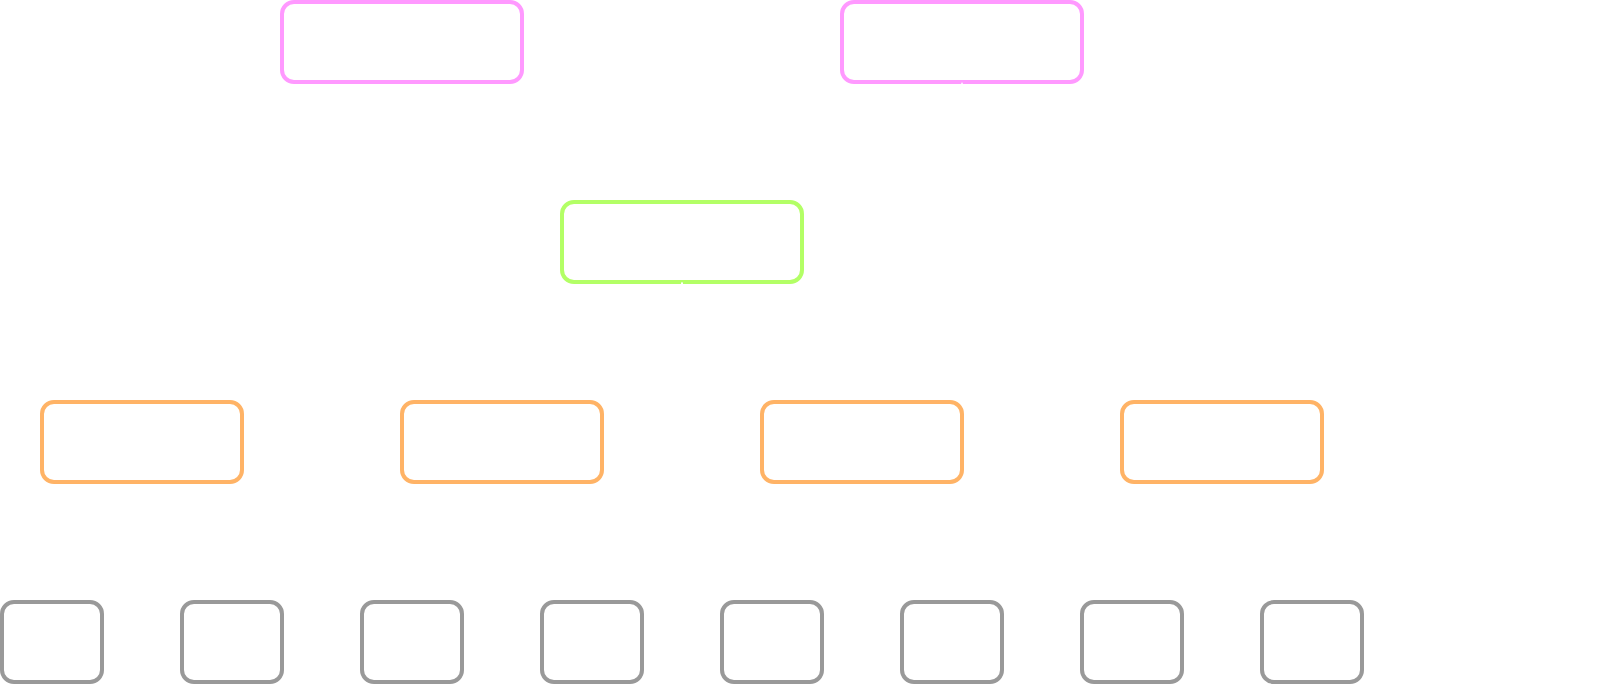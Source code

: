 <mxfile pages="2">
    <diagram id="3HhG7I_mzAMFmd8NVGH1" name="Layerd Architecture">
        <mxGraphModel dx="1323" dy="396" grid="1" gridSize="10" guides="1" tooltips="1" connect="1" arrows="1" fold="1" page="1" pageScale="1" pageWidth="850" pageHeight="1100" math="0" shadow="0">
            <root>
                <mxCell id="0"/>
                <mxCell id="1" parent="0"/>
                <mxCell id="5" style="edgeStyle=none;html=1;entryX=0;entryY=0.5;entryDx=0;entryDy=0;labelBackgroundColor=none;strokeColor=#FFFFFF;exitX=0.5;exitY=1;exitDx=0;exitDy=0;" parent="1" source="2" target="4" edge="1">
                    <mxGeometry relative="1" as="geometry">
                        <Array as="points">
                            <mxPoint x="220" y="220"/>
                        </Array>
                    </mxGeometry>
                </mxCell>
                <mxCell id="2" value="Speech-to-Text" style="rounded=1;whiteSpace=wrap;html=1;strokeColor=#FF99FF;labelBackgroundColor=none;fillColor=none;fontColor=#FFFFFF;fontStyle=0;strokeWidth=2;" parent="1" vertex="1">
                    <mxGeometry x="160" y="100" width="120" height="40" as="geometry"/>
                </mxCell>
                <mxCell id="3" value="Text-to-Speech" style="rounded=1;whiteSpace=wrap;html=1;strokeColor=#FF99FF;labelBackgroundColor=none;fillColor=none;fontColor=#FFFFFF;fontStyle=0;strokeWidth=2;" parent="1" vertex="1">
                    <mxGeometry x="440" y="100" width="120" height="40" as="geometry"/>
                </mxCell>
                <mxCell id="6" style="edgeStyle=none;html=1;entryX=0.5;entryY=1;entryDx=0;entryDy=0;labelBackgroundColor=none;strokeColor=#FFFFFF;" parent="1" source="4" target="3" edge="1">
                    <mxGeometry relative="1" as="geometry">
                        <Array as="points">
                            <mxPoint x="500" y="220"/>
                        </Array>
                    </mxGeometry>
                </mxCell>
                <mxCell id="11" style="edgeStyle=none;html=1;entryX=0.5;entryY=0;entryDx=0;entryDy=0;startArrow=classic;startFill=1;labelBackgroundColor=none;strokeColor=#FFFFFF;" parent="1" source="4" target="7" edge="1">
                    <mxGeometry relative="1" as="geometry">
                        <Array as="points">
                            <mxPoint x="360" y="270"/>
                            <mxPoint x="90" y="270"/>
                        </Array>
                    </mxGeometry>
                </mxCell>
                <mxCell id="4" value="Agent" style="rounded=1;whiteSpace=wrap;html=1;strokeColor=#B3FF66;labelBackgroundColor=none;fillColor=none;fontColor=#FFFFFF;fontStyle=1;strokeWidth=2;" parent="1" vertex="1">
                    <mxGeometry x="300" y="200" width="120" height="40" as="geometry"/>
                </mxCell>
                <mxCell id="26" style="edgeStyle=none;html=1;entryX=0.589;entryY=0.025;entryDx=0;entryDy=0;entryPerimeter=0;startArrow=classic;startFill=1;fillColor=#647687;strokeColor=#FFFFFF;labelBackgroundColor=none;" parent="1" source="7" target="17" edge="1">
                    <mxGeometry relative="1" as="geometry">
                        <Array as="points">
                            <mxPoint x="90" y="370"/>
                            <mxPoint x="139" y="370"/>
                        </Array>
                    </mxGeometry>
                </mxCell>
                <mxCell id="27" style="edgeStyle=none;html=1;entryX=0.5;entryY=0;entryDx=0;entryDy=0;startArrow=classic;startFill=1;fillColor=#647687;strokeColor=#FFFFFF;labelBackgroundColor=none;" parent="1" source="7" target="19" edge="1">
                    <mxGeometry relative="1" as="geometry">
                        <Array as="points">
                            <mxPoint x="90" y="370"/>
                            <mxPoint x="315" y="370"/>
                        </Array>
                    </mxGeometry>
                </mxCell>
                <mxCell id="7" value="Use Case #1" style="rounded=1;whiteSpace=wrap;html=1;strokeColor=#FFB366;labelBackgroundColor=none;fillColor=none;fontColor=#FFFFFF;fontStyle=0;strokeWidth=2;" parent="1" vertex="1">
                    <mxGeometry x="40" y="300" width="100" height="40" as="geometry"/>
                </mxCell>
                <mxCell id="12" style="edgeStyle=none;html=1;entryX=0.5;entryY=1;entryDx=0;entryDy=0;startArrow=classic;startFill=1;labelBackgroundColor=none;strokeColor=#FFFFFF;exitX=0.5;exitY=0;exitDx=0;exitDy=0;" parent="1" source="8" target="4" edge="1">
                    <mxGeometry relative="1" as="geometry">
                        <Array as="points">
                            <mxPoint x="270" y="270"/>
                            <mxPoint x="360" y="270"/>
                        </Array>
                    </mxGeometry>
                </mxCell>
                <mxCell id="8" value="Use Case #2" style="rounded=1;whiteSpace=wrap;html=1;strokeColor=#FFB366;labelBackgroundColor=none;fillColor=none;fontColor=#FFFFFF;fontStyle=0;strokeWidth=2;" parent="1" vertex="1">
                    <mxGeometry x="220" y="300" width="100" height="40" as="geometry"/>
                </mxCell>
                <mxCell id="13" style="edgeStyle=none;html=1;entryX=0.5;entryY=1;entryDx=0;entryDy=0;startArrow=classic;startFill=1;labelBackgroundColor=none;strokeColor=#FFFFFF;exitX=0.5;exitY=0;exitDx=0;exitDy=0;" parent="1" source="9" target="4" edge="1">
                    <mxGeometry relative="1" as="geometry">
                        <Array as="points">
                            <mxPoint x="450" y="270"/>
                            <mxPoint x="360" y="270"/>
                        </Array>
                    </mxGeometry>
                </mxCell>
                <mxCell id="28" style="edgeStyle=none;html=1;entryX=0.5;entryY=0;entryDx=0;entryDy=0;startArrow=classic;startFill=1;fillColor=#e3c800;strokeColor=#FFFFFF;labelBackgroundColor=none;exitX=0.5;exitY=1;exitDx=0;exitDy=0;" parent="1" source="9" target="22" edge="1">
                    <mxGeometry relative="1" as="geometry">
                        <Array as="points">
                            <mxPoint x="450" y="370"/>
                            <mxPoint x="405" y="370"/>
                        </Array>
                    </mxGeometry>
                </mxCell>
                <mxCell id="29" style="edgeStyle=none;html=1;entryX=0.5;entryY=0;entryDx=0;entryDy=0;startArrow=classic;startFill=1;fillColor=#e3c800;strokeColor=#FFFFFF;labelBackgroundColor=none;exitX=0.5;exitY=1;exitDx=0;exitDy=0;" parent="1" source="9" target="24" edge="1">
                    <mxGeometry relative="1" as="geometry">
                        <Array as="points">
                            <mxPoint x="450" y="370"/>
                            <mxPoint x="585" y="370"/>
                        </Array>
                    </mxGeometry>
                </mxCell>
                <mxCell id="9" value="Use Case #3" style="rounded=1;whiteSpace=wrap;html=1;strokeColor=#FFB366;labelBackgroundColor=none;fillColor=none;fontColor=#FFFFFF;fontStyle=0;strokeWidth=2;" parent="1" vertex="1">
                    <mxGeometry x="400" y="300" width="100" height="40" as="geometry"/>
                </mxCell>
                <mxCell id="14" style="edgeStyle=none;html=1;entryX=0.5;entryY=1;entryDx=0;entryDy=0;startArrow=classic;startFill=1;labelBackgroundColor=none;strokeColor=#FFFFFF;exitX=0.5;exitY=0;exitDx=0;exitDy=0;" parent="1" source="10" target="4" edge="1">
                    <mxGeometry relative="1" as="geometry">
                        <Array as="points">
                            <mxPoint x="630" y="270"/>
                            <mxPoint x="360" y="270"/>
                        </Array>
                    </mxGeometry>
                </mxCell>
                <mxCell id="10" value="Use Case #4" style="rounded=1;whiteSpace=wrap;html=1;strokeColor=#FFB366;labelBackgroundColor=none;fillColor=none;fontColor=#FFFFFF;fontStyle=0;strokeWidth=2;" parent="1" vertex="1">
                    <mxGeometry x="580" y="300" width="100" height="40" as="geometry"/>
                </mxCell>
                <mxCell id="16" value="#1" style="rounded=1;whiteSpace=wrap;html=1;strokeColor=#999999;labelBackgroundColor=none;fillColor=none;fontColor=#FFFFFF;fontStyle=0;strokeWidth=2;" parent="1" vertex="1">
                    <mxGeometry x="20" y="400" width="50" height="40" as="geometry"/>
                </mxCell>
                <mxCell id="17" value="#2" style="rounded=1;whiteSpace=wrap;html=1;strokeColor=#999999;labelBackgroundColor=none;fillColor=none;fontColor=#FFFFFF;fontStyle=0;strokeWidth=2;" parent="1" vertex="1">
                    <mxGeometry x="110" y="400" width="50" height="40" as="geometry"/>
                </mxCell>
                <mxCell id="18" value="#3" style="rounded=1;whiteSpace=wrap;html=1;strokeColor=#999999;labelBackgroundColor=none;fillColor=none;fontColor=#FFFFFF;fontStyle=0;strokeWidth=2;" parent="1" vertex="1">
                    <mxGeometry x="200" y="400" width="50" height="40" as="geometry"/>
                </mxCell>
                <mxCell id="19" value="#4" style="rounded=1;whiteSpace=wrap;html=1;strokeColor=#999999;labelBackgroundColor=none;fillColor=none;fontColor=#FFFFFF;fontStyle=0;strokeWidth=2;" parent="1" vertex="1">
                    <mxGeometry x="290" y="400" width="50" height="40" as="geometry"/>
                </mxCell>
                <mxCell id="22" value="#5" style="rounded=1;whiteSpace=wrap;html=1;strokeColor=#999999;labelBackgroundColor=none;fillColor=none;fontColor=#FFFFFF;fontStyle=0;strokeWidth=2;" parent="1" vertex="1">
                    <mxGeometry x="380" y="400" width="50" height="40" as="geometry"/>
                </mxCell>
                <mxCell id="23" value="#6" style="rounded=1;whiteSpace=wrap;html=1;strokeColor=#999999;labelBackgroundColor=none;fillColor=none;fontColor=#FFFFFF;fontStyle=0;strokeWidth=2;" parent="1" vertex="1">
                    <mxGeometry x="470" y="400" width="50" height="40" as="geometry"/>
                </mxCell>
                <mxCell id="24" value="#7" style="rounded=1;whiteSpace=wrap;html=1;strokeColor=#999999;labelBackgroundColor=none;fillColor=none;fontColor=#FFFFFF;fontStyle=0;strokeWidth=2;" parent="1" vertex="1">
                    <mxGeometry x="560" y="400" width="50" height="40" as="geometry"/>
                </mxCell>
                <mxCell id="25" value="#8" style="rounded=1;whiteSpace=wrap;html=1;strokeColor=#999999;labelBackgroundColor=none;fillColor=none;fontColor=#FFFFFF;fontStyle=0;strokeWidth=2;" parent="1" vertex="1">
                    <mxGeometry x="650" y="400" width="50" height="40" as="geometry"/>
                </mxCell>
                <mxCell id="-lSV2r5cbvY_Z7KzDtSo-30" value="User Interaction" style="text;html=1;strokeColor=none;fillColor=none;align=center;verticalAlign=middle;whiteSpace=wrap;rounded=0;fontStyle=1;fontColor=#FFFFFF;labelBackgroundColor=none;" parent="1" vertex="1">
                    <mxGeometry x="720" y="105" width="100" height="30" as="geometry"/>
                </mxCell>
                <mxCell id="-lSV2r5cbvY_Z7KzDtSo-31" value="Core" style="text;html=1;strokeColor=none;fillColor=none;align=center;verticalAlign=middle;whiteSpace=wrap;rounded=0;fontStyle=1;fontColor=#FFFFFF;labelBackgroundColor=none;" parent="1" vertex="1">
                    <mxGeometry x="720" y="205" width="100" height="30" as="geometry"/>
                </mxCell>
                <mxCell id="-lSV2r5cbvY_Z7KzDtSo-32" value="Business Logic" style="text;html=1;strokeColor=none;fillColor=none;align=center;verticalAlign=middle;whiteSpace=wrap;rounded=0;fontStyle=1;fontColor=#FFFFFF;labelBackgroundColor=none;" parent="1" vertex="1">
                    <mxGeometry x="720" y="305" width="100" height="30" as="geometry"/>
                </mxCell>
                <mxCell id="-lSV2r5cbvY_Z7KzDtSo-33" value="API" style="text;html=1;strokeColor=none;fillColor=none;align=center;verticalAlign=middle;whiteSpace=wrap;rounded=0;fontStyle=1;fontColor=#FFFFFF;labelBackgroundColor=none;" parent="1" vertex="1">
                    <mxGeometry x="720" y="405" width="100" height="30" as="geometry"/>
                </mxCell>
            </root>
        </mxGraphModel>
    </diagram>
    <diagram id="8g5US7hoYx1NNWP3I0Zd" name="Agent">
        <mxGraphModel grid="1" gridSize="10" guides="1" tooltips="1" connect="1" arrows="1" page="1" fold="1" pageScale="1" pageWidth="850" pageHeight="1100" math="0" shadow="0">
            <root>
                <mxCell id="yO3P8DGXqeODH8aHeIGx-0"/>
                <mxCell id="yO3P8DGXqeODH8aHeIGx-1" parent="yO3P8DGXqeODH8aHeIGx-0"/>
                <mxCell id="k3Z1sjAnHOLzLk21mIEx-4" value="" style="edgeStyle=none;html=1;labelBackgroundColor=none;fontColor=#FFFFFF;entryX=0;entryY=0.5;entryDx=0;entryDy=0;strokeColor=#FFFFFF;" parent="yO3P8DGXqeODH8aHeIGx-1" source="k3Z1sjAnHOLzLk21mIEx-0" target="k3Z1sjAnHOLzLk21mIEx-3" edge="1">
                    <mxGeometry relative="1" as="geometry"/>
                </mxCell>
                <mxCell id="k3Z1sjAnHOLzLk21mIEx-24" value="Keine Updates" style="edgeLabel;html=1;align=center;verticalAlign=middle;resizable=0;points=[];fontColor=#FFFFFF;labelBackgroundColor=none;" parent="k3Z1sjAnHOLzLk21mIEx-4" vertex="1" connectable="0">
                    <mxGeometry x="-0.334" y="1" relative="1" as="geometry">
                        <mxPoint x="20" y="-9" as="offset"/>
                    </mxGeometry>
                </mxCell>
                <mxCell id="k3Z1sjAnHOLzLk21mIEx-22" value="" style="edgeStyle=none;html=1;labelBackgroundColor=none;fontColor=#FFFFFF;startArrow=none;startFill=0;entryX=0.5;entryY=1;entryDx=0;entryDy=0;exitX=0.5;exitY=1;exitDx=0;exitDy=0;strokeColor=#FFFFFF;" parent="yO3P8DGXqeODH8aHeIGx-1" source="k3Z1sjAnHOLzLk21mIEx-0" target="k3Z1sjAnHOLzLk21mIEx-10" edge="1">
                    <mxGeometry relative="1" as="geometry">
                        <mxPoint x="188" y="670" as="targetPoint"/>
                        <Array as="points">
                            <mxPoint x="188" y="640"/>
                            <mxPoint x="808" y="640"/>
                            <mxPoint x="808" y="300"/>
                            <mxPoint x="668" y="300"/>
                        </Array>
                    </mxGeometry>
                </mxCell>
                <mxCell id="k3Z1sjAnHOLzLk21mIEx-23" value="Updates erhalten / &lt;br&gt;Zeitliches Intervall" style="edgeLabel;html=1;align=center;verticalAlign=middle;resizable=0;points=[];fontColor=#FFFFFF;labelBackgroundColor=none;" parent="k3Z1sjAnHOLzLk21mIEx-22" vertex="1" connectable="0">
                    <mxGeometry x="-0.474" relative="1" as="geometry">
                        <mxPoint x="54" y="-19" as="offset"/>
                    </mxGeometry>
                </mxCell>
                <mxCell id="k3Z1sjAnHOLzLk21mIEx-0" value="APIs auf Updates prüfen" style="rounded=1;whiteSpace=wrap;html=1;labelBackgroundColor=none;fontColor=#FFFFFF;strokeWidth=2;fillColor=none;strokeColor=#B3FF66;" parent="yO3P8DGXqeODH8aHeIGx-1" vertex="1">
                    <mxGeometry x="128" y="520" width="120" height="40" as="geometry"/>
                </mxCell>
                <mxCell id="k3Z1sjAnHOLzLk21mIEx-6" value="" style="edgeStyle=none;html=1;labelBackgroundColor=none;fontColor=#FFFFFF;entryX=0;entryY=0.5;entryDx=0;entryDy=0;exitX=1;exitY=0.5;exitDx=0;exitDy=0;strokeColor=#FFFFFF;" parent="yO3P8DGXqeODH8aHeIGx-1" source="k3Z1sjAnHOLzLk21mIEx-3" target="k3Z1sjAnHOLzLk21mIEx-5" edge="1">
                    <mxGeometry relative="1" as="geometry"/>
                </mxCell>
                <mxCell id="k3Z1sjAnHOLzLk21mIEx-27" value="User Input" style="edgeLabel;html=1;align=center;verticalAlign=middle;resizable=0;points=[];fontColor=#FFFFFF;labelBackgroundColor=none;" parent="k3Z1sjAnHOLzLk21mIEx-6" vertex="1" connectable="0">
                    <mxGeometry x="-0.43" y="-5" relative="1" as="geometry">
                        <mxPoint x="17" y="-15" as="offset"/>
                    </mxGeometry>
                </mxCell>
                <mxCell id="k3Z1sjAnHOLzLk21mIEx-25" style="edgeStyle=none;html=1;exitX=0.5;exitY=0;exitDx=0;exitDy=0;entryX=0.5;entryY=0;entryDx=0;entryDy=0;labelBackgroundColor=none;fontColor=#FFFFFF;startArrow=none;startFill=0;strokeColor=#FFFFFF;" parent="yO3P8DGXqeODH8aHeIGx-1" source="k3Z1sjAnHOLzLk21mIEx-3" target="k3Z1sjAnHOLzLk21mIEx-0" edge="1">
                    <mxGeometry relative="1" as="geometry">
                        <Array as="points">
                            <mxPoint x="428" y="460"/>
                            <mxPoint x="188" y="460"/>
                        </Array>
                    </mxGeometry>
                </mxCell>
                <mxCell id="k3Z1sjAnHOLzLk21mIEx-26" value="Kein User Input" style="edgeLabel;html=1;align=center;verticalAlign=middle;resizable=0;points=[];fontColor=#FFFFFF;labelBackgroundColor=none;" parent="k3Z1sjAnHOLzLk21mIEx-25" vertex="1" connectable="0">
                    <mxGeometry x="-0.275" y="-1" relative="1" as="geometry">
                        <mxPoint x="-55" y="-9" as="offset"/>
                    </mxGeometry>
                </mxCell>
                <mxCell id="k3Z1sjAnHOLzLk21mIEx-3" value="Speech-To-Text &lt;br&gt;(Hotword + Kontext)" style="whiteSpace=wrap;html=1;fillColor=none;fontColor=#FFFFFF;rounded=1;labelBackgroundColor=none;strokeWidth=2;strokeColor=#FF99FF;" parent="yO3P8DGXqeODH8aHeIGx-1" vertex="1">
                    <mxGeometry x="368" y="520" width="120" height="40" as="geometry"/>
                </mxCell>
                <mxCell id="k3Z1sjAnHOLzLk21mIEx-9" value="" style="edgeStyle=none;html=1;labelBackgroundColor=none;fontColor=#FFFFFF;startArrow=none;startFill=0;exitX=0.5;exitY=0;exitDx=0;exitDy=0;entryX=0.5;entryY=1;entryDx=0;entryDy=0;strokeColor=#FFFFFF;" parent="yO3P8DGXqeODH8aHeIGx-1" source="k3Z1sjAnHOLzLk21mIEx-5" target="k3Z1sjAnHOLzLk21mIEx-8" edge="1">
                    <mxGeometry relative="1" as="geometry">
                        <mxPoint x="888" y="544" as="sourcePoint"/>
                    </mxGeometry>
                </mxCell>
                <mxCell id="k3Z1sjAnHOLzLk21mIEx-5" value="Übereinstimmung berechnen" style="whiteSpace=wrap;html=1;fillColor=none;fontColor=#FFFFFF;rounded=1;labelBackgroundColor=none;strokeWidth=2;strokeColor=#B3FF66;" parent="yO3P8DGXqeODH8aHeIGx-1" vertex="1">
                    <mxGeometry x="608" y="520" width="120" height="40" as="geometry"/>
                </mxCell>
                <mxCell id="k3Z1sjAnHOLzLk21mIEx-7" value="" style="endArrow=classic;html=1;labelBackgroundColor=none;fontColor=#FFFFFF;entryX=0;entryY=0.5;entryDx=0;entryDy=0;startArrow=oval;startFill=1;strokeColor=#FFFFFF;" parent="yO3P8DGXqeODH8aHeIGx-1" target="k3Z1sjAnHOLzLk21mIEx-0" edge="1">
                    <mxGeometry width="50" height="50" relative="1" as="geometry">
                        <mxPoint x="43" y="540" as="sourcePoint"/>
                        <mxPoint x="498" y="660" as="targetPoint"/>
                    </mxGeometry>
                </mxCell>
                <mxCell id="k3Z1sjAnHOLzLk21mIEx-11" value="" style="edgeStyle=none;html=1;labelBackgroundColor=none;fontColor=#FFFFFF;startArrow=none;startFill=0;entryX=0.5;entryY=1;entryDx=0;entryDy=0;exitX=0.5;exitY=0;exitDx=0;exitDy=0;strokeColor=#FFFFFF;" parent="yO3P8DGXqeODH8aHeIGx-1" source="k3Z1sjAnHOLzLk21mIEx-8" target="k3Z1sjAnHOLzLk21mIEx-10" edge="1">
                    <mxGeometry relative="1" as="geometry"/>
                </mxCell>
                <mxCell id="k3Z1sjAnHOLzLk21mIEx-8" value="Ergebnis zuordnen" style="whiteSpace=wrap;html=1;fillColor=none;fontColor=#FFFFFF;rounded=1;labelBackgroundColor=none;strokeWidth=2;strokeColor=#B3FF66;" parent="yO3P8DGXqeODH8aHeIGx-1" vertex="1">
                    <mxGeometry x="608" y="360" width="120" height="40" as="geometry"/>
                </mxCell>
                <mxCell id="k3Z1sjAnHOLzLk21mIEx-28" style="edgeStyle=none;html=1;labelBackgroundColor=none;fontColor=#FFFFFF;startArrow=none;startFill=0;endArrow=oval;endFill=0;exitX=1;exitY=0.5;exitDx=0;exitDy=0;strokeColor=#FFFFFF;" parent="yO3P8DGXqeODH8aHeIGx-1" source="k3Z1sjAnHOLzLk21mIEx-10" edge="1">
                    <mxGeometry relative="1" as="geometry">
                        <mxPoint x="803" y="220" as="targetPoint"/>
                    </mxGeometry>
                </mxCell>
                <mxCell id="k3Z1sjAnHOLzLk21mIEx-36" value="Exit" style="edgeLabel;html=1;align=center;verticalAlign=middle;resizable=0;points=[];fontColor=#FFFFFF;labelBackgroundColor=none;" parent="k3Z1sjAnHOLzLk21mIEx-28" vertex="1" connectable="0">
                    <mxGeometry x="0.336" y="1" relative="1" as="geometry">
                        <mxPoint x="-20" y="-9" as="offset"/>
                    </mxGeometry>
                </mxCell>
                <mxCell id="k3Z1sjAnHOLzLk21mIEx-30" value="" style="edgeStyle=none;html=1;labelBackgroundColor=none;fontColor=#FFFFFF;startArrow=none;startFill=0;endArrow=classic;endFill=1;entryX=1;entryY=0.5;entryDx=0;entryDy=0;exitX=0;exitY=0.5;exitDx=0;exitDy=0;strokeColor=#FFFFFF;" parent="yO3P8DGXqeODH8aHeIGx-1" source="k3Z1sjAnHOLzLk21mIEx-10" target="k3Z1sjAnHOLzLk21mIEx-29" edge="1">
                    <mxGeometry relative="1" as="geometry">
                        <Array as="points">
                            <mxPoint x="568" y="220"/>
                            <mxPoint x="568" y="380"/>
                        </Array>
                    </mxGeometry>
                </mxCell>
                <mxCell id="k3Z1sjAnHOLzLk21mIEx-33" value="Informationen sammeln" style="edgeLabel;html=1;align=center;verticalAlign=middle;resizable=0;points=[];fontColor=#FFFFFF;labelBackgroundColor=none;rotation=-90;" parent="k3Z1sjAnHOLzLk21mIEx-30" vertex="1" connectable="0">
                    <mxGeometry x="-0.342" y="-1" relative="1" as="geometry">
                        <mxPoint x="-10" y="28" as="offset"/>
                    </mxGeometry>
                </mxCell>
                <mxCell id="k3Z1sjAnHOLzLk21mIEx-32" style="edgeStyle=none;html=1;entryX=0.5;entryY=0;entryDx=0;entryDy=0;labelBackgroundColor=none;fontColor=#FFFFFF;startArrow=none;startFill=0;endArrow=classic;endFill=1;exitX=0;exitY=0.5;exitDx=0;exitDy=0;dashed=1;strokeColor=#FFFFFF;" parent="yO3P8DGXqeODH8aHeIGx-1" source="k3Z1sjAnHOLzLk21mIEx-13" target="k3Z1sjAnHOLzLk21mIEx-0" edge="1">
                    <mxGeometry relative="1" as="geometry">
                        <Array as="points">
                            <mxPoint x="188" y="220"/>
                            <mxPoint x="188" y="360"/>
                        </Array>
                    </mxGeometry>
                </mxCell>
                <mxCell id="k3Z1sjAnHOLzLk21mIEx-13" value="Text-To-Speech" style="whiteSpace=wrap;html=1;fillColor=none;fontColor=#FFFFFF;rounded=1;labelBackgroundColor=none;strokeWidth=2;strokeColor=#FF99FF;" parent="yO3P8DGXqeODH8aHeIGx-1" vertex="1">
                    <mxGeometry x="368" y="200" width="120" height="40" as="geometry"/>
                </mxCell>
                <mxCell id="k3Z1sjAnHOLzLk21mIEx-17" style="edgeStyle=none;html=1;labelBackgroundColor=none;fontColor=#FFFFFF;startArrow=classic;startFill=1;endArrow=none;endFill=0;entryX=0.5;entryY=0;entryDx=0;entryDy=0;exitX=0.5;exitY=1;exitDx=0;exitDy=0;strokeColor=#FFFFFF;" parent="yO3P8DGXqeODH8aHeIGx-1" source="k3Z1sjAnHOLzLk21mIEx-15" target="k3Z1sjAnHOLzLk21mIEx-13" edge="1">
                    <mxGeometry relative="1" as="geometry">
                        <mxPoint x="1208" y="437" as="targetPoint"/>
                    </mxGeometry>
                </mxCell>
                <mxCell id="k3Z1sjAnHOLzLk21mIEx-35" value="User Interaktion" style="edgeLabel;html=1;align=center;verticalAlign=middle;resizable=0;points=[];fontColor=#FFFFFF;labelBackgroundColor=none;rotation=-90;" parent="k3Z1sjAnHOLzLk21mIEx-17" vertex="1" connectable="0">
                    <mxGeometry x="-0.238" y="-1" relative="1" as="geometry">
                        <mxPoint x="-11" y="14" as="offset"/>
                    </mxGeometry>
                </mxCell>
                <mxCell id="k3Z1sjAnHOLzLk21mIEx-39" style="edgeStyle=none;html=1;entryX=0.5;entryY=0;entryDx=0;entryDy=0;labelBackgroundColor=none;fontColor=#FFFFFF;startArrow=none;startFill=0;endArrow=classic;endFill=1;exitX=1;exitY=0.5;exitDx=0;exitDy=0;strokeColor=#FFFFFF;" parent="yO3P8DGXqeODH8aHeIGx-1" source="k3Z1sjAnHOLzLk21mIEx-15" target="k3Z1sjAnHOLzLk21mIEx-10" edge="1">
                    <mxGeometry relative="1" as="geometry">
                        <Array as="points">
                            <mxPoint x="668" y="60"/>
                        </Array>
                    </mxGeometry>
                </mxCell>
                <mxCell id="k3Z1sjAnHOLzLk21mIEx-15" value="Speech-To-Text &amp;amp; &lt;br&gt;CLI Input" style="whiteSpace=wrap;html=1;fillColor=none;fontColor=#FFFFFF;rounded=1;labelBackgroundColor=none;strokeWidth=2;strokeColor=#FF99FF;" parent="yO3P8DGXqeODH8aHeIGx-1" vertex="1">
                    <mxGeometry x="368" y="40" width="120" height="40" as="geometry"/>
                </mxCell>
                <mxCell id="k3Z1sjAnHOLzLk21mIEx-38" style="edgeStyle=none;html=1;entryX=0.5;entryY=1;entryDx=0;entryDy=0;labelBackgroundColor=none;fontColor=#FFFFFF;startArrow=none;startFill=0;endArrow=classic;endFill=1;exitX=0.5;exitY=0;exitDx=0;exitDy=0;strokeColor=#FFFFFF;" parent="yO3P8DGXqeODH8aHeIGx-1" source="k3Z1sjAnHOLzLk21mIEx-29" target="k3Z1sjAnHOLzLk21mIEx-13" edge="1">
                    <mxGeometry relative="1" as="geometry"/>
                </mxCell>
                <mxCell id="k3Z1sjAnHOLzLk21mIEx-29" value="APIs abfragen" style="whiteSpace=wrap;html=1;fillColor=none;fontColor=#FFFFFF;rounded=1;labelBackgroundColor=none;strokeWidth=2;strokeColor=#999999;" parent="yO3P8DGXqeODH8aHeIGx-1" vertex="1">
                    <mxGeometry x="368" y="360" width="120" height="40" as="geometry"/>
                </mxCell>
                <mxCell id="k3Z1sjAnHOLzLk21mIEx-10" value="Use Case ausführen" style="whiteSpace=wrap;html=1;fillColor=none;fontColor=#FFFFFF;rounded=1;labelBackgroundColor=none;strokeWidth=2;strokeColor=#FFB366;" parent="yO3P8DGXqeODH8aHeIGx-1" vertex="1">
                    <mxGeometry x="608" y="200" width="120" height="40" as="geometry"/>
                </mxCell>
                <mxCell id="hFIkhT7Ea5hPWA7sPI0V-2" value="" style="edgeStyle=none;html=1;entryX=0;entryY=0.5;entryDx=0;entryDy=0;labelBackgroundColor=none;fontColor=#FFFFFF;startArrow=classic;startFill=1;endArrow=none;endFill=0;exitX=1;exitY=0.5;exitDx=0;exitDy=0;strokeColor=#FFFFFF;" parent="yO3P8DGXqeODH8aHeIGx-1" source="k3Z1sjAnHOLzLk21mIEx-13" target="k3Z1sjAnHOLzLk21mIEx-10" edge="1">
                    <mxGeometry relative="1" as="geometry">
                        <Array as="points">
                            <mxPoint x="538" y="220"/>
                        </Array>
                        <mxPoint x="458" y="280" as="sourcePoint"/>
                        <mxPoint x="188" y="520" as="targetPoint"/>
                    </mxGeometry>
                </mxCell>
                <mxCell id="hFIkhT7Ea5hPWA7sPI0V-3" value="Wenn Fertig" style="edgeLabel;html=1;align=center;verticalAlign=middle;resizable=0;points=[];fontColor=#FFFFFF;labelBackgroundColor=none;" parent="hFIkhT7Ea5hPWA7sPI0V-2" vertex="1" connectable="0">
                    <mxGeometry x="-0.7" relative="1" as="geometry">
                        <mxPoint x="-228" y="-10" as="offset"/>
                    </mxGeometry>
                </mxCell>
                <mxCell id="hFIkhT7Ea5hPWA7sPI0V-4" value="Ausgabe" style="edgeLabel;html=1;align=center;verticalAlign=middle;resizable=0;points=[];fontColor=#FFFFFF;labelBackgroundColor=none;" parent="hFIkhT7Ea5hPWA7sPI0V-2" vertex="1" connectable="0">
                    <mxGeometry x="-0.431" y="-1" relative="1" as="geometry">
                        <mxPoint x="8" y="-11" as="offset"/>
                    </mxGeometry>
                </mxCell>
            </root>
        </mxGraphModel>
    </diagram>
</mxfile>
